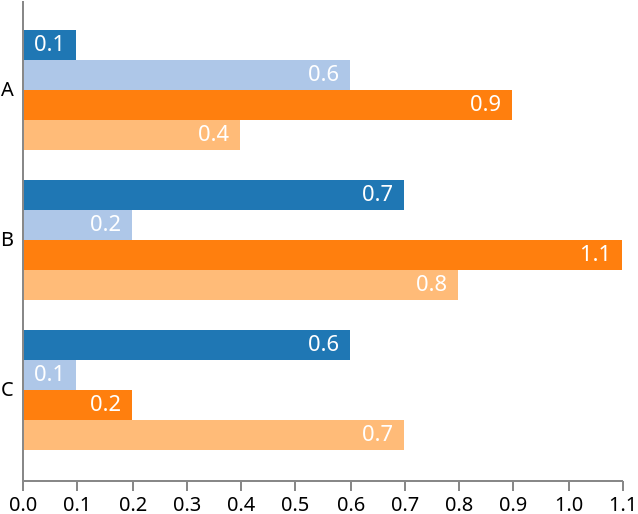 {
  "$schema": "https://vega.github.io/schema/vega/v3.0.json",
  "width": 300,
  "height": 240,

  "data": [
    {
      "name": "table",
      "values": [
        {"category":"A", "position":0, "value":0.1},
        {"category":"A", "position":1, "value":0.6},
        {"category":"A", "position":2, "value":0.9},
        {"category":"A", "position":3, "value":0.4},
        {"category":"B", "position":0, "value":0.7},
        {"category":"B", "position":1, "value":0.2},
        {"category":"B", "position":2, "value":1.1},
        {"category":"B", "position":3, "value":0.8},
        {"category":"C", "position":0, "value":0.6},
        {"category":"C", "position":1, "value":0.1},
        {"category":"C", "position":2, "value":0.2},
        {"category":"C", "position":3, "value":0.7}
      ]
    }
  ],

  "scales": [
    {
      "name": "yscale",
      "type": "band",
      "domain": {"data": "table", "field": "category"},
      "range": "height",
      "padding": 0.2
    },
    {
      "name": "xscale",
      "type": "linear",
      "domain": {"data": "table", "field": "value"},
      "range": "width",
      "round": true,
      "zero": true,
      "nice": true
    },
    {
      "name": "color",
      "type": "ordinal",
      "domain": {"data": "table", "field": "position"},
      "range": {"scheme": "category20"}
    }
  ],

  "axes": [
    {"orient": "left", "scale": "yscale", "tickSize": 0, "labelPadding": 4, "zindex": 1},
    {"orient": "bottom", "scale": "xscale"}
  ],

  "marks": [
    {
      "type": "group",

      "from": {
        "facet": {
          "data": "table",
          "name": "facet",
          "groupby": "category"
        }
      },

      "encode": {
        "enter": {
          "y": {"scale": "yscale", "field": "category"}
        }
      },

      "signals": [
        {"name": "height", "update": "bandwidth('yscale')"}
      ],

      "scales": [
        {
          "name": "pos",
          "type": "band",
          "range": "height",
          "domain": {"data": "facet", "field": "position"}
        }
      ],

      "marks": [
        {
          "name": "bars",
          "from": {"data": "facet"},
          "type": "rect",
          "encode": {
            "enter": {
              "y": {"scale": "pos", "field": "position"},
              "height": {"scale": "pos", "band": 1},
              "x": {"scale": "xscale", "field": "value"},
              "x2": {"scale": "xscale", "value": 0},
              "fill": {"scale": "color", "field": "position"}
            }
          }
        },
        {
          "type": "text",
          "from": {"data": "bars"},
          "encode": {
            "enter": {
              "x": {"field": "x2", "offset": -5},
              "y": {"field": "y", "offset": {"field": "height", "mult": 0.5}},
              "fill": {"value": "white"},
              "align": {"value": "right"},
              "baseline": {"value": "middle"},
              "text": {"field": "datum.value"}
            }
          }
        }
      ]
    }
  ]
}